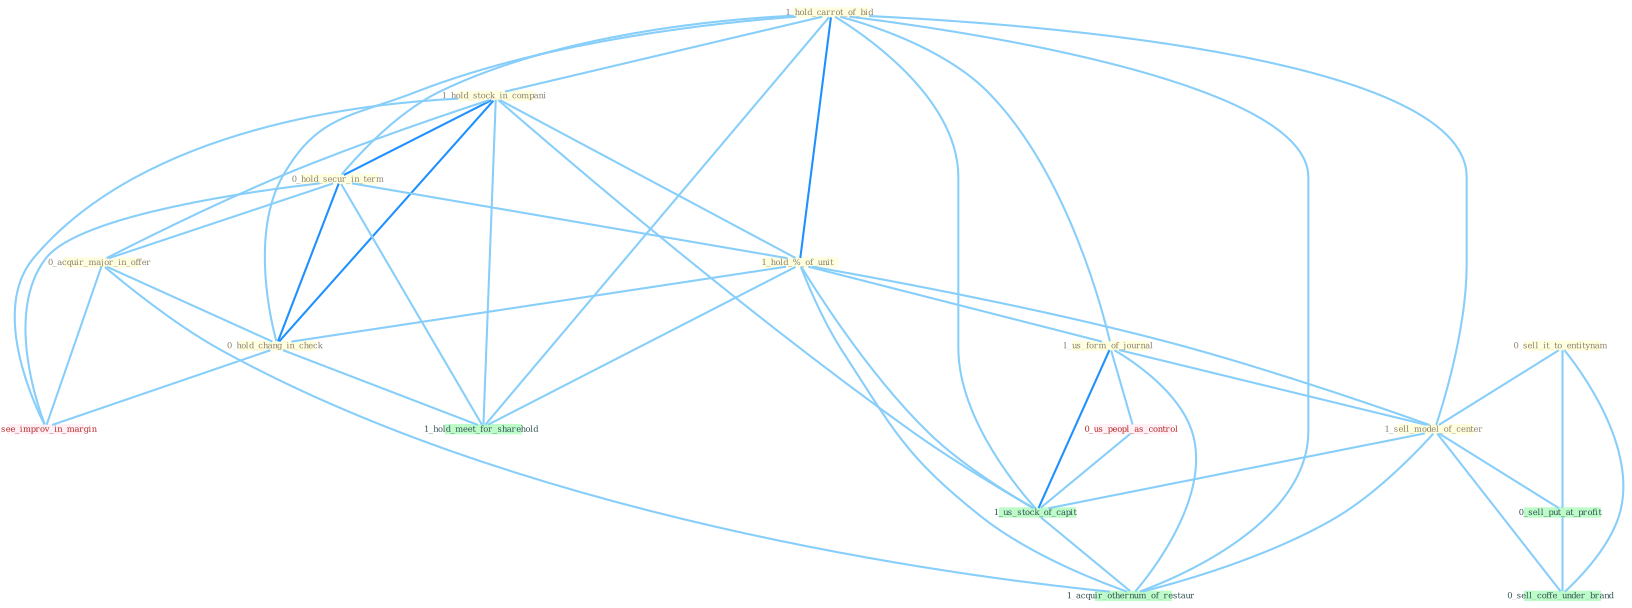 Graph G{ 
    node
    [shape=polygon,style=filled,width=.5,height=.06,color="#BDFCC9",fixedsize=true,fontsize=4,
    fontcolor="#2f4f4f"];
    {node
    [color="#ffffe0", fontcolor="#8b7d6b"] "1_hold_carrot_of_bid " "0_sell_it_to_entitynam " "1_hold_stock_in_compani " "0_hold_secur_in_term " "0_acquir_major_in_offer " "1_hold_%_of_unit " "1_us_form_of_journal " "0_hold_chang_in_check " "1_sell_model_of_center "}
{node [color="#fff0f5", fontcolor="#b22222"] "0_us_peopl_as_control " "1_see_improv_in_margin "}
edge [color="#B0E2FF"];

	"1_hold_carrot_of_bid " -- "1_hold_stock_in_compani " [w="1", color="#87cefa" ];
	"1_hold_carrot_of_bid " -- "0_hold_secur_in_term " [w="1", color="#87cefa" ];
	"1_hold_carrot_of_bid " -- "1_hold_%_of_unit " [w="2", color="#1e90ff" , len=0.8];
	"1_hold_carrot_of_bid " -- "1_us_form_of_journal " [w="1", color="#87cefa" ];
	"1_hold_carrot_of_bid " -- "0_hold_chang_in_check " [w="1", color="#87cefa" ];
	"1_hold_carrot_of_bid " -- "1_sell_model_of_center " [w="1", color="#87cefa" ];
	"1_hold_carrot_of_bid " -- "1_us_stock_of_capit " [w="1", color="#87cefa" ];
	"1_hold_carrot_of_bid " -- "1_hold_meet_for_sharehold " [w="1", color="#87cefa" ];
	"1_hold_carrot_of_bid " -- "1_acquir_othernum_of_restaur " [w="1", color="#87cefa" ];
	"0_sell_it_to_entitynam " -- "1_sell_model_of_center " [w="1", color="#87cefa" ];
	"0_sell_it_to_entitynam " -- "0_sell_put_at_profit " [w="1", color="#87cefa" ];
	"0_sell_it_to_entitynam " -- "0_sell_coffe_under_brand " [w="1", color="#87cefa" ];
	"1_hold_stock_in_compani " -- "0_hold_secur_in_term " [w="2", color="#1e90ff" , len=0.8];
	"1_hold_stock_in_compani " -- "0_acquir_major_in_offer " [w="1", color="#87cefa" ];
	"1_hold_stock_in_compani " -- "1_hold_%_of_unit " [w="1", color="#87cefa" ];
	"1_hold_stock_in_compani " -- "0_hold_chang_in_check " [w="2", color="#1e90ff" , len=0.8];
	"1_hold_stock_in_compani " -- "1_us_stock_of_capit " [w="1", color="#87cefa" ];
	"1_hold_stock_in_compani " -- "1_see_improv_in_margin " [w="1", color="#87cefa" ];
	"1_hold_stock_in_compani " -- "1_hold_meet_for_sharehold " [w="1", color="#87cefa" ];
	"0_hold_secur_in_term " -- "0_acquir_major_in_offer " [w="1", color="#87cefa" ];
	"0_hold_secur_in_term " -- "1_hold_%_of_unit " [w="1", color="#87cefa" ];
	"0_hold_secur_in_term " -- "0_hold_chang_in_check " [w="2", color="#1e90ff" , len=0.8];
	"0_hold_secur_in_term " -- "1_see_improv_in_margin " [w="1", color="#87cefa" ];
	"0_hold_secur_in_term " -- "1_hold_meet_for_sharehold " [w="1", color="#87cefa" ];
	"0_acquir_major_in_offer " -- "0_hold_chang_in_check " [w="1", color="#87cefa" ];
	"0_acquir_major_in_offer " -- "1_see_improv_in_margin " [w="1", color="#87cefa" ];
	"0_acquir_major_in_offer " -- "1_acquir_othernum_of_restaur " [w="1", color="#87cefa" ];
	"1_hold_%_of_unit " -- "1_us_form_of_journal " [w="1", color="#87cefa" ];
	"1_hold_%_of_unit " -- "0_hold_chang_in_check " [w="1", color="#87cefa" ];
	"1_hold_%_of_unit " -- "1_sell_model_of_center " [w="1", color="#87cefa" ];
	"1_hold_%_of_unit " -- "1_us_stock_of_capit " [w="1", color="#87cefa" ];
	"1_hold_%_of_unit " -- "1_hold_meet_for_sharehold " [w="1", color="#87cefa" ];
	"1_hold_%_of_unit " -- "1_acquir_othernum_of_restaur " [w="1", color="#87cefa" ];
	"1_us_form_of_journal " -- "1_sell_model_of_center " [w="1", color="#87cefa" ];
	"1_us_form_of_journal " -- "0_us_peopl_as_control " [w="1", color="#87cefa" ];
	"1_us_form_of_journal " -- "1_us_stock_of_capit " [w="2", color="#1e90ff" , len=0.8];
	"1_us_form_of_journal " -- "1_acquir_othernum_of_restaur " [w="1", color="#87cefa" ];
	"0_hold_chang_in_check " -- "1_see_improv_in_margin " [w="1", color="#87cefa" ];
	"0_hold_chang_in_check " -- "1_hold_meet_for_sharehold " [w="1", color="#87cefa" ];
	"1_sell_model_of_center " -- "0_sell_put_at_profit " [w="1", color="#87cefa" ];
	"1_sell_model_of_center " -- "1_us_stock_of_capit " [w="1", color="#87cefa" ];
	"1_sell_model_of_center " -- "0_sell_coffe_under_brand " [w="1", color="#87cefa" ];
	"1_sell_model_of_center " -- "1_acquir_othernum_of_restaur " [w="1", color="#87cefa" ];
	"0_us_peopl_as_control " -- "1_us_stock_of_capit " [w="1", color="#87cefa" ];
	"0_sell_put_at_profit " -- "0_sell_coffe_under_brand " [w="1", color="#87cefa" ];
	"1_us_stock_of_capit " -- "1_acquir_othernum_of_restaur " [w="1", color="#87cefa" ];
}